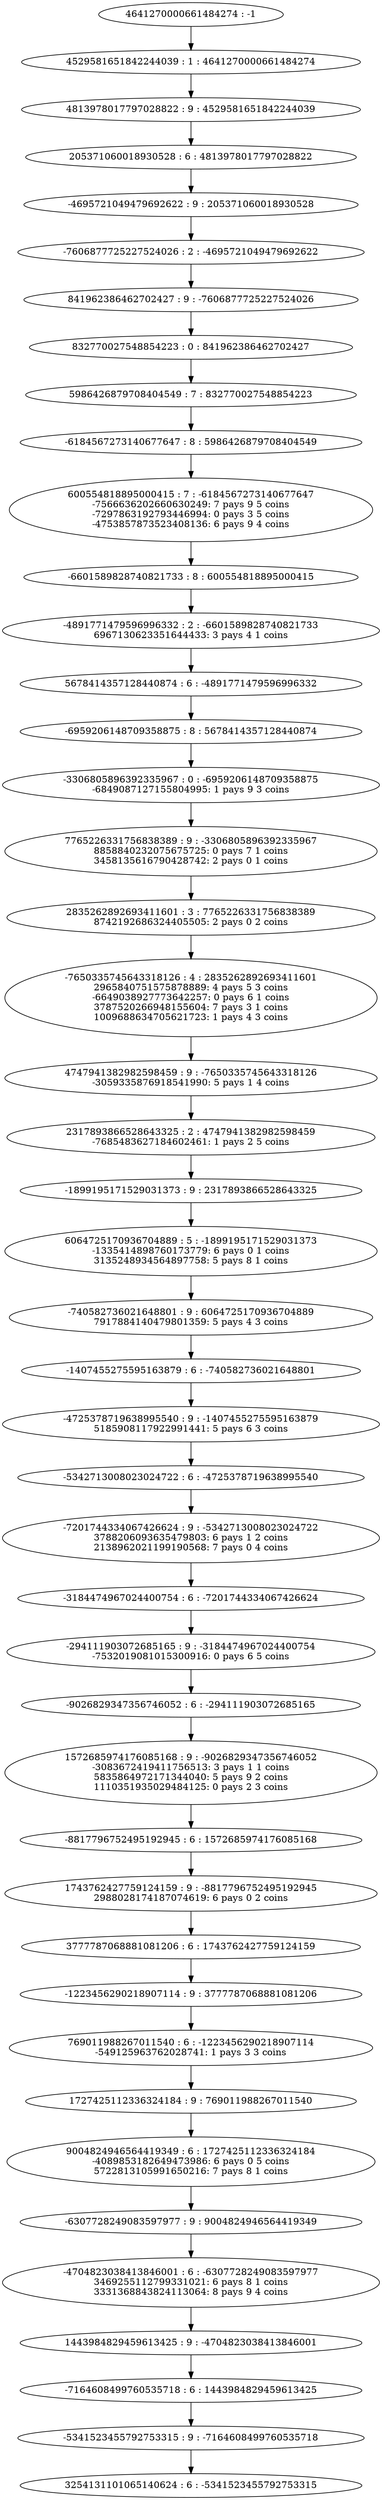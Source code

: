 digraph "plots_10_20.0_10.0_1000000.0_6000.0_2880000.0/tree_0_44.dot" {
	0 [label="4641270000661484274 : -1"]
	1 [label="4529581651842244039 : 1 : 4641270000661484274
"]
	2 [label="4813978017797028822 : 9 : 4529581651842244039
"]
	3 [label="205371060018930528 : 6 : 4813978017797028822
"]
	4 [label="-4695721049479692622 : 9 : 205371060018930528
"]
	5 [label="-7606877725227524026 : 2 : -4695721049479692622
"]
	6 [label="841962386462702427 : 9 : -7606877725227524026
"]
	7 [label="832770027548854223 : 0 : 841962386462702427
"]
	8 [label="5986426879708404549 : 7 : 832770027548854223
"]
	9 [label="-6184567273140677647 : 8 : 5986426879708404549
"]
	10 [label="600554818895000415 : 7 : -6184567273140677647
-7566636202660630249: 7 pays 9 5 coins
-7297863192793446994: 0 pays 3 5 coins
-4753857873523408136: 6 pays 9 4 coins
"]
	11 [label="-6601589828740821733 : 8 : 600554818895000415
"]
	12 [label="-4891771479596996332 : 2 : -6601589828740821733
6967130623351644433: 3 pays 4 1 coins
"]
	13 [label="5678414357128440874 : 6 : -4891771479596996332
"]
	14 [label="-6959206148709358875 : 8 : 5678414357128440874
"]
	15 [label="-3306805896392335967 : 0 : -6959206148709358875
-6849087127155804995: 1 pays 9 3 coins
"]
	16 [label="7765226331756838389 : 9 : -3306805896392335967
8858840232075675725: 0 pays 7 1 coins
3458135616790428742: 2 pays 0 1 coins
"]
	17 [label="2835262892693411601 : 3 : 7765226331756838389
8742192686324405505: 2 pays 0 2 coins
"]
	18 [label="-7650335745643318126 : 4 : 2835262892693411601
2965840751575878889: 4 pays 5 3 coins
-6649038927773642257: 0 pays 6 1 coins
3787520266948155604: 7 pays 3 1 coins
1009688634705621723: 1 pays 4 3 coins
"]
	19 [label="4747941382982598459 : 9 : -7650335745643318126
-3059335876918541990: 5 pays 1 4 coins
"]
	20 [label="2317893866528643325 : 2 : 4747941382982598459
-7685483627184602461: 1 pays 2 5 coins
"]
	21 [label="-1899195171529031373 : 9 : 2317893866528643325
"]
	22 [label="6064725170936704889 : 5 : -1899195171529031373
-1335414898760173779: 6 pays 0 1 coins
3135248934564897758: 5 pays 8 1 coins
"]
	23 [label="-740582736021648801 : 9 : 6064725170936704889
7917884140479801359: 5 pays 4 3 coins
"]
	24 [label="-1407455275595163879 : 6 : -740582736021648801
"]
	25 [label="-4725378719638995540 : 9 : -1407455275595163879
5185908117922991441: 5 pays 6 3 coins
"]
	26 [label="-5342713008023024722 : 6 : -4725378719638995540
"]
	27 [label="-7201744334067426624 : 9 : -5342713008023024722
3788206093635479803: 6 pays 1 2 coins
2138962021199190568: 7 pays 0 4 coins
"]
	28 [label="-3184474967024400754 : 6 : -7201744334067426624
"]
	29 [label="-294111903072685165 : 9 : -3184474967024400754
-7532019081015300916: 0 pays 6 5 coins
"]
	30 [label="-9026829347356746052 : 6 : -294111903072685165
"]
	31 [label="1572685974176085168 : 9 : -9026829347356746052
-3083672419411756513: 3 pays 1 1 coins
5835864972171344040: 5 pays 9 2 coins
1110351935029484125: 0 pays 2 3 coins
"]
	32 [label="-8817796752495192945 : 6 : 1572685974176085168
"]
	33 [label="1743762427759124159 : 9 : -8817796752495192945
2988028174187074619: 6 pays 0 2 coins
"]
	34 [label="3777787068881081206 : 6 : 1743762427759124159
"]
	35 [label="-1223456290218907114 : 9 : 3777787068881081206
"]
	36 [label="769011988267011540 : 6 : -1223456290218907114
-549125963762028741: 1 pays 3 3 coins
"]
	37 [label="1727425112336324184 : 9 : 769011988267011540
"]
	38 [label="9004824946564419349 : 6 : 1727425112336324184
-4089853182649473986: 6 pays 0 5 coins
5722813105991650216: 7 pays 8 1 coins
"]
	39 [label="-6307728249083597977 : 9 : 9004824946564419349
"]
	40 [label="-4704823038413846001 : 6 : -6307728249083597977
3469255112799331021: 6 pays 8 1 coins
3331368843824113064: 8 pays 9 4 coins
"]
	41 [label="1443984829459613425 : 9 : -4704823038413846001
"]
	42 [label="-7164608499760535718 : 6 : 1443984829459613425
"]
	43 [label="-5341523455792753315 : 9 : -7164608499760535718
"]
	44 [label="3254131101065140624 : 6 : -5341523455792753315
"]
	0 -> 1
	1 -> 2
	2 -> 3
	3 -> 4
	4 -> 5
	5 -> 6
	6 -> 7
	7 -> 8
	8 -> 9
	9 -> 10
	10 -> 11
	11 -> 12
	12 -> 13
	13 -> 14
	14 -> 15
	15 -> 16
	16 -> 17
	17 -> 18
	18 -> 19
	19 -> 20
	20 -> 21
	21 -> 22
	22 -> 23
	23 -> 24
	24 -> 25
	25 -> 26
	26 -> 27
	27 -> 28
	28 -> 29
	29 -> 30
	30 -> 31
	31 -> 32
	32 -> 33
	33 -> 34
	34 -> 35
	35 -> 36
	36 -> 37
	37 -> 38
	38 -> 39
	39 -> 40
	40 -> 41
	41 -> 42
	42 -> 43
	43 -> 44
}
